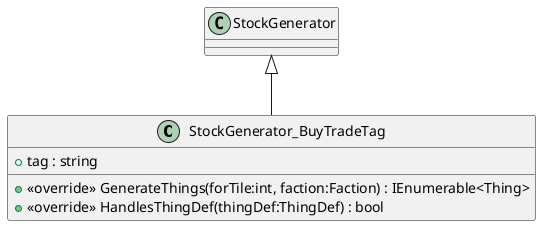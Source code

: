 @startuml
class StockGenerator_BuyTradeTag {
    + tag : string
    + <<override>> GenerateThings(forTile:int, faction:Faction) : IEnumerable<Thing>
    + <<override>> HandlesThingDef(thingDef:ThingDef) : bool
}
StockGenerator <|-- StockGenerator_BuyTradeTag
@enduml
